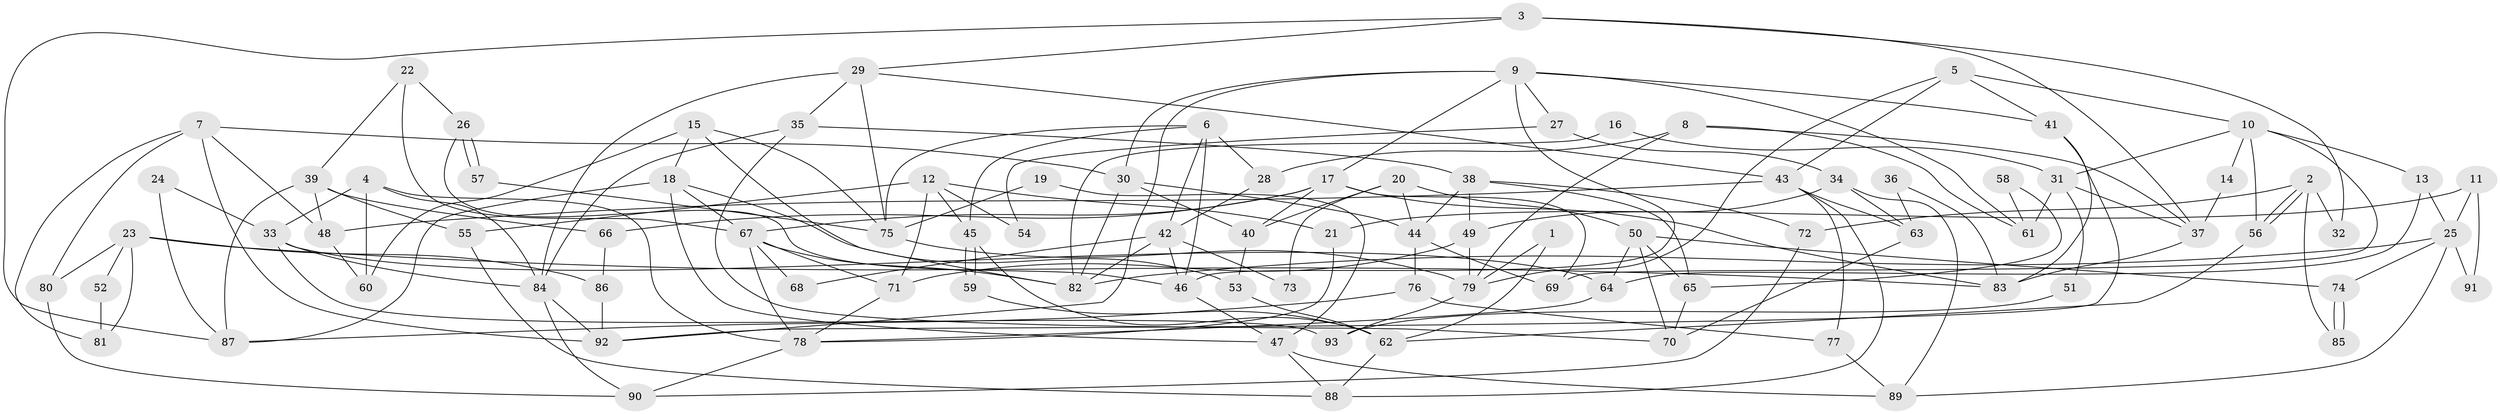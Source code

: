 // Generated by graph-tools (version 1.1) at 2025/35/03/09/25 02:35:54]
// undirected, 93 vertices, 186 edges
graph export_dot {
graph [start="1"]
  node [color=gray90,style=filled];
  1;
  2;
  3;
  4;
  5;
  6;
  7;
  8;
  9;
  10;
  11;
  12;
  13;
  14;
  15;
  16;
  17;
  18;
  19;
  20;
  21;
  22;
  23;
  24;
  25;
  26;
  27;
  28;
  29;
  30;
  31;
  32;
  33;
  34;
  35;
  36;
  37;
  38;
  39;
  40;
  41;
  42;
  43;
  44;
  45;
  46;
  47;
  48;
  49;
  50;
  51;
  52;
  53;
  54;
  55;
  56;
  57;
  58;
  59;
  60;
  61;
  62;
  63;
  64;
  65;
  66;
  67;
  68;
  69;
  70;
  71;
  72;
  73;
  74;
  75;
  76;
  77;
  78;
  79;
  80;
  81;
  82;
  83;
  84;
  85;
  86;
  87;
  88;
  89;
  90;
  91;
  92;
  93;
  1 -- 79;
  1 -- 62;
  2 -- 56;
  2 -- 56;
  2 -- 72;
  2 -- 32;
  2 -- 85;
  3 -- 29;
  3 -- 87;
  3 -- 32;
  3 -- 37;
  4 -- 84;
  4 -- 78;
  4 -- 33;
  4 -- 60;
  5 -- 10;
  5 -- 41;
  5 -- 43;
  5 -- 79;
  6 -- 75;
  6 -- 46;
  6 -- 28;
  6 -- 42;
  6 -- 45;
  7 -- 48;
  7 -- 30;
  7 -- 80;
  7 -- 81;
  7 -- 92;
  8 -- 28;
  8 -- 37;
  8 -- 61;
  8 -- 79;
  9 -- 92;
  9 -- 61;
  9 -- 17;
  9 -- 27;
  9 -- 30;
  9 -- 41;
  9 -- 46;
  10 -- 56;
  10 -- 13;
  10 -- 14;
  10 -- 31;
  10 -- 69;
  11 -- 25;
  11 -- 21;
  11 -- 91;
  12 -- 71;
  12 -- 45;
  12 -- 21;
  12 -- 54;
  12 -- 55;
  13 -- 64;
  13 -- 25;
  14 -- 37;
  15 -- 60;
  15 -- 82;
  15 -- 18;
  15 -- 75;
  16 -- 82;
  16 -- 31;
  17 -- 67;
  17 -- 40;
  17 -- 66;
  17 -- 69;
  17 -- 83;
  18 -- 53;
  18 -- 47;
  18 -- 67;
  18 -- 87;
  19 -- 47;
  19 -- 75;
  20 -- 50;
  20 -- 44;
  20 -- 40;
  20 -- 73;
  21 -- 78;
  22 -- 26;
  22 -- 67;
  22 -- 39;
  23 -- 86;
  23 -- 83;
  23 -- 52;
  23 -- 80;
  23 -- 81;
  24 -- 33;
  24 -- 87;
  25 -- 82;
  25 -- 89;
  25 -- 74;
  25 -- 91;
  26 -- 57;
  26 -- 57;
  26 -- 46;
  27 -- 34;
  27 -- 54;
  28 -- 42;
  29 -- 75;
  29 -- 35;
  29 -- 43;
  29 -- 84;
  30 -- 40;
  30 -- 44;
  30 -- 82;
  31 -- 37;
  31 -- 51;
  31 -- 61;
  33 -- 84;
  33 -- 64;
  33 -- 93;
  34 -- 49;
  34 -- 89;
  34 -- 63;
  35 -- 70;
  35 -- 38;
  35 -- 84;
  36 -- 83;
  36 -- 63;
  37 -- 83;
  38 -- 49;
  38 -- 44;
  38 -- 65;
  38 -- 72;
  39 -- 55;
  39 -- 48;
  39 -- 66;
  39 -- 87;
  40 -- 53;
  41 -- 92;
  41 -- 83;
  42 -- 82;
  42 -- 46;
  42 -- 68;
  42 -- 73;
  43 -- 48;
  43 -- 63;
  43 -- 77;
  43 -- 88;
  44 -- 69;
  44 -- 76;
  45 -- 59;
  45 -- 59;
  45 -- 62;
  46 -- 47;
  47 -- 88;
  47 -- 89;
  48 -- 60;
  49 -- 71;
  49 -- 79;
  50 -- 74;
  50 -- 65;
  50 -- 64;
  50 -- 70;
  51 -- 93;
  52 -- 81;
  53 -- 62;
  55 -- 88;
  56 -- 62;
  57 -- 75;
  58 -- 65;
  58 -- 61;
  59 -- 62;
  62 -- 88;
  63 -- 70;
  64 -- 78;
  65 -- 70;
  66 -- 86;
  67 -- 78;
  67 -- 68;
  67 -- 71;
  67 -- 82;
  71 -- 78;
  72 -- 90;
  74 -- 85;
  74 -- 85;
  75 -- 79;
  76 -- 87;
  76 -- 77;
  77 -- 89;
  78 -- 90;
  79 -- 93;
  80 -- 90;
  84 -- 90;
  84 -- 92;
  86 -- 92;
}
